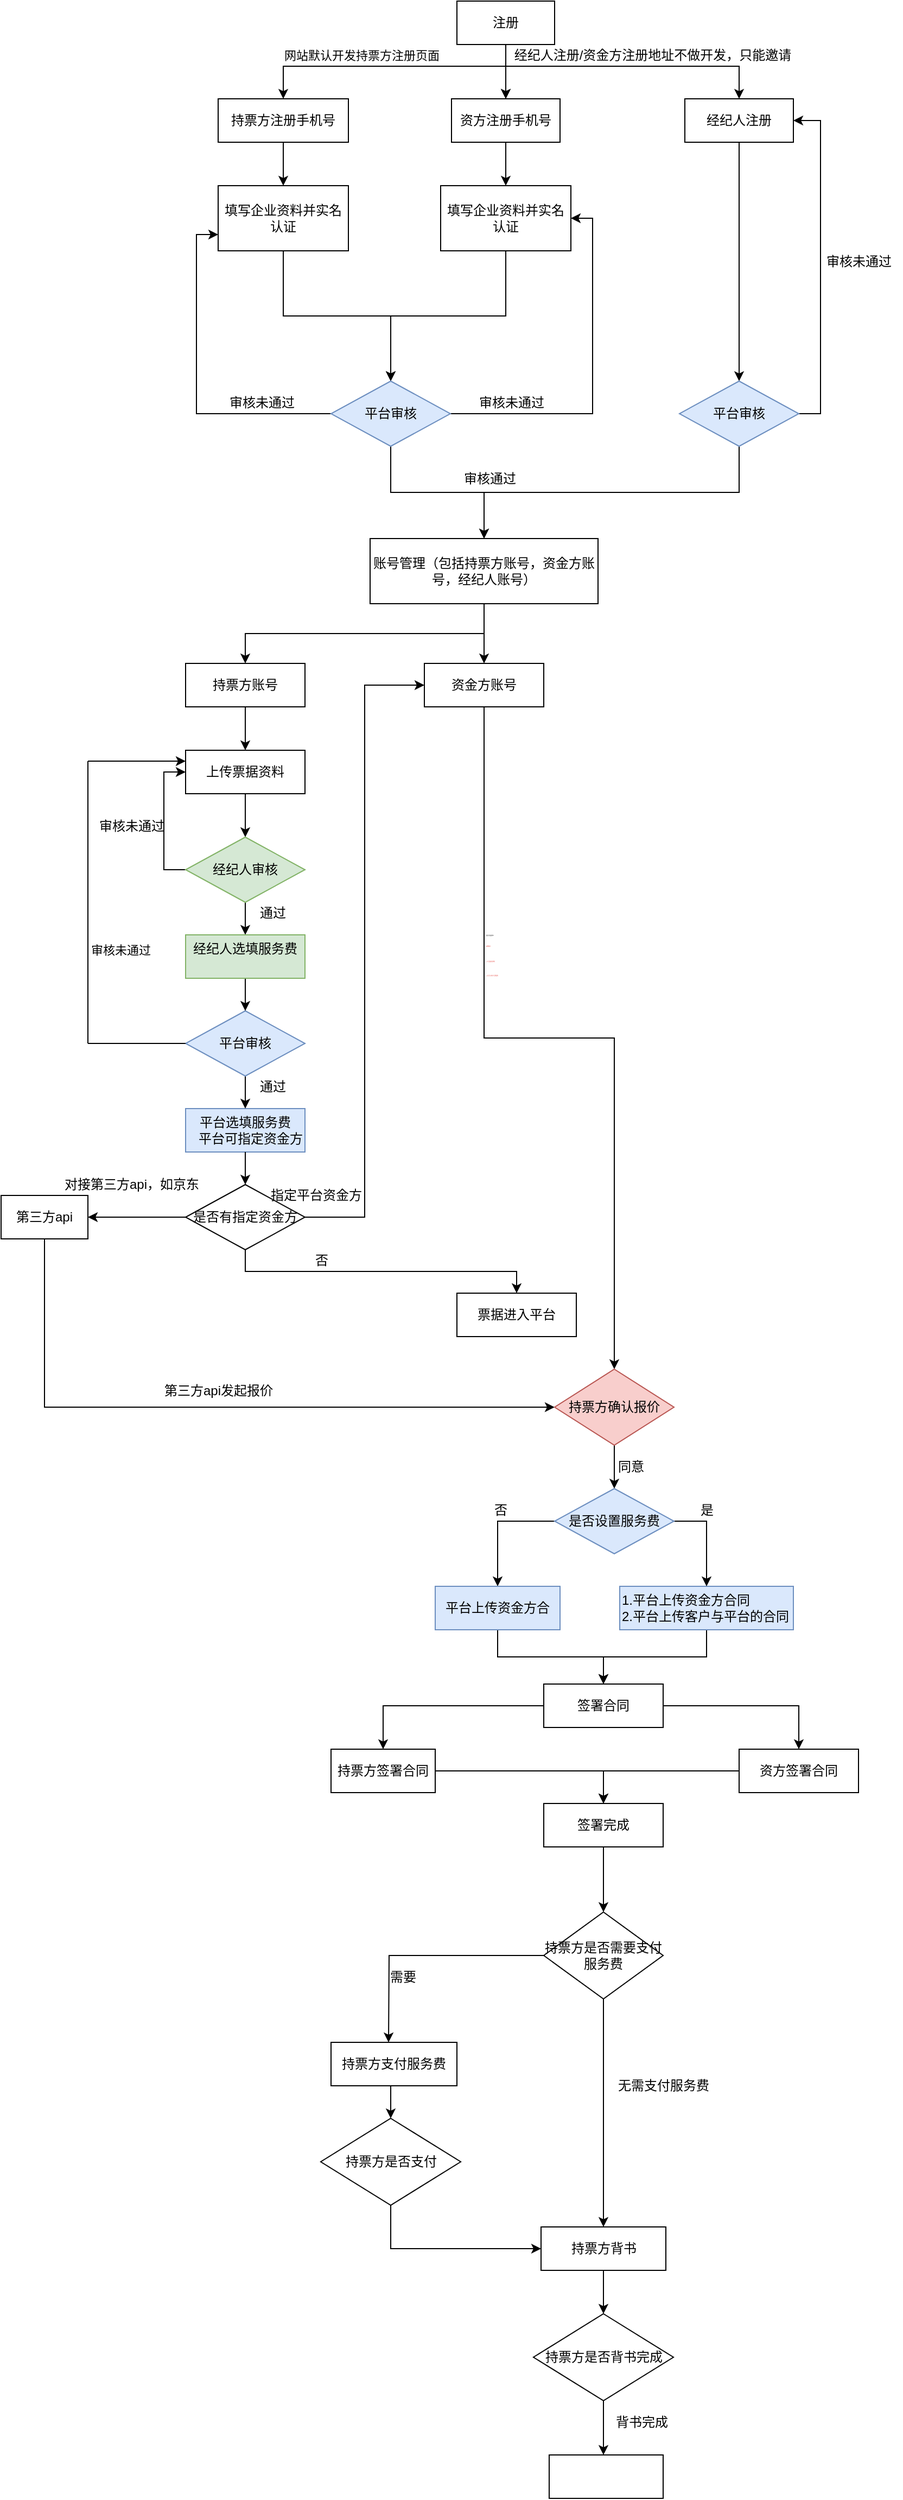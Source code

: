 <mxfile version="14.5.0" type="github">
  <diagram id="9x2aGzBmHjnYjteMlRQv" name="Page-1">
    <mxGraphModel dx="1422" dy="794" grid="1" gridSize="10" guides="1" tooltips="1" connect="1" arrows="1" fold="1" page="1" pageScale="1" pageWidth="827" pageHeight="1169" math="0" shadow="0">
      <root>
        <mxCell id="0" />
        <mxCell id="1" parent="0" />
        <mxCell id="XLqgSo40GXuVMP59MUg4-7" style="edgeStyle=orthogonalEdgeStyle;rounded=0;orthogonalLoop=1;jettySize=auto;html=1;exitX=0.5;exitY=1;exitDx=0;exitDy=0;entryX=0.5;entryY=0;entryDx=0;entryDy=0;" edge="1" parent="1" source="XLqgSo40GXuVMP59MUg4-1" target="XLqgSo40GXuVMP59MUg4-2">
          <mxGeometry relative="1" as="geometry">
            <Array as="points">
              <mxPoint x="465" y="90" />
              <mxPoint x="260" y="90" />
            </Array>
          </mxGeometry>
        </mxCell>
        <mxCell id="XLqgSo40GXuVMP59MUg4-33" value="网站默认开发持票方注册页面" style="edgeLabel;html=1;align=center;verticalAlign=middle;resizable=0;points=[];" vertex="1" connectable="0" parent="XLqgSo40GXuVMP59MUg4-7">
          <mxGeometry x="0.2" y="-1" relative="1" as="geometry">
            <mxPoint y="-9" as="offset" />
          </mxGeometry>
        </mxCell>
        <mxCell id="XLqgSo40GXuVMP59MUg4-8" style="edgeStyle=orthogonalEdgeStyle;rounded=0;orthogonalLoop=1;jettySize=auto;html=1;exitX=0.5;exitY=1;exitDx=0;exitDy=0;entryX=0.5;entryY=0;entryDx=0;entryDy=0;" edge="1" parent="1" source="XLqgSo40GXuVMP59MUg4-1" target="XLqgSo40GXuVMP59MUg4-3">
          <mxGeometry relative="1" as="geometry" />
        </mxCell>
        <mxCell id="XLqgSo40GXuVMP59MUg4-9" value="" style="edgeStyle=orthogonalEdgeStyle;rounded=0;orthogonalLoop=1;jettySize=auto;html=1;" edge="1" parent="1" source="XLqgSo40GXuVMP59MUg4-1" target="XLqgSo40GXuVMP59MUg4-3">
          <mxGeometry relative="1" as="geometry" />
        </mxCell>
        <mxCell id="XLqgSo40GXuVMP59MUg4-11" style="edgeStyle=orthogonalEdgeStyle;rounded=0;orthogonalLoop=1;jettySize=auto;html=1;exitX=0.5;exitY=1;exitDx=0;exitDy=0;entryX=0.5;entryY=0;entryDx=0;entryDy=0;" edge="1" parent="1" source="XLqgSo40GXuVMP59MUg4-1" target="XLqgSo40GXuVMP59MUg4-4">
          <mxGeometry relative="1" as="geometry">
            <Array as="points">
              <mxPoint x="465" y="90" />
              <mxPoint x="680" y="90" />
            </Array>
          </mxGeometry>
        </mxCell>
        <mxCell id="XLqgSo40GXuVMP59MUg4-1" value="注册" style="rounded=0;whiteSpace=wrap;html=1;" vertex="1" parent="1">
          <mxGeometry x="420" y="30" width="90" height="40" as="geometry" />
        </mxCell>
        <mxCell id="XLqgSo40GXuVMP59MUg4-28" style="edgeStyle=orthogonalEdgeStyle;rounded=0;orthogonalLoop=1;jettySize=auto;html=1;exitX=0.5;exitY=1;exitDx=0;exitDy=0;entryX=0.5;entryY=0;entryDx=0;entryDy=0;" edge="1" parent="1" source="XLqgSo40GXuVMP59MUg4-2" target="XLqgSo40GXuVMP59MUg4-5">
          <mxGeometry relative="1" as="geometry" />
        </mxCell>
        <mxCell id="XLqgSo40GXuVMP59MUg4-2" value="持票方注册手机号" style="rounded=0;whiteSpace=wrap;html=1;" vertex="1" parent="1">
          <mxGeometry x="200" y="120" width="120" height="40" as="geometry" />
        </mxCell>
        <mxCell id="XLqgSo40GXuVMP59MUg4-30" style="edgeStyle=orthogonalEdgeStyle;rounded=0;orthogonalLoop=1;jettySize=auto;html=1;exitX=0.5;exitY=1;exitDx=0;exitDy=0;entryX=0.5;entryY=0;entryDx=0;entryDy=0;" edge="1" parent="1" source="XLqgSo40GXuVMP59MUg4-3" target="XLqgSo40GXuVMP59MUg4-6">
          <mxGeometry relative="1" as="geometry" />
        </mxCell>
        <mxCell id="XLqgSo40GXuVMP59MUg4-3" value="资方注册手机号" style="rounded=0;whiteSpace=wrap;html=1;" vertex="1" parent="1">
          <mxGeometry x="415" y="120" width="100" height="40" as="geometry" />
        </mxCell>
        <mxCell id="XLqgSo40GXuVMP59MUg4-37" style="edgeStyle=orthogonalEdgeStyle;rounded=0;orthogonalLoop=1;jettySize=auto;html=1;exitX=0.5;exitY=1;exitDx=0;exitDy=0;entryX=0.5;entryY=0;entryDx=0;entryDy=0;" edge="1" parent="1" source="XLqgSo40GXuVMP59MUg4-4" target="XLqgSo40GXuVMP59MUg4-36">
          <mxGeometry relative="1" as="geometry">
            <mxPoint x="680" y="370" as="targetPoint" />
          </mxGeometry>
        </mxCell>
        <mxCell id="XLqgSo40GXuVMP59MUg4-4" value="经纪人注册" style="rounded=0;whiteSpace=wrap;html=1;" vertex="1" parent="1">
          <mxGeometry x="630" y="120" width="100" height="40" as="geometry" />
        </mxCell>
        <mxCell id="XLqgSo40GXuVMP59MUg4-19" style="edgeStyle=orthogonalEdgeStyle;rounded=0;orthogonalLoop=1;jettySize=auto;html=1;entryX=0.5;entryY=0;entryDx=0;entryDy=0;" edge="1" parent="1" source="XLqgSo40GXuVMP59MUg4-5" target="XLqgSo40GXuVMP59MUg4-18">
          <mxGeometry relative="1" as="geometry" />
        </mxCell>
        <mxCell id="XLqgSo40GXuVMP59MUg4-5" value="填写企业资料并实名认证" style="rounded=0;whiteSpace=wrap;html=1;" vertex="1" parent="1">
          <mxGeometry x="200" y="200" width="120" height="60" as="geometry" />
        </mxCell>
        <mxCell id="XLqgSo40GXuVMP59MUg4-21" style="edgeStyle=orthogonalEdgeStyle;rounded=0;orthogonalLoop=1;jettySize=auto;html=1;exitX=0.5;exitY=1;exitDx=0;exitDy=0;entryX=0.5;entryY=0;entryDx=0;entryDy=0;" edge="1" parent="1" source="XLqgSo40GXuVMP59MUg4-6" target="XLqgSo40GXuVMP59MUg4-18">
          <mxGeometry relative="1" as="geometry" />
        </mxCell>
        <mxCell id="XLqgSo40GXuVMP59MUg4-6" value="填写企业资料并实名认证" style="rounded=0;whiteSpace=wrap;html=1;" vertex="1" parent="1">
          <mxGeometry x="405" y="200" width="120" height="60" as="geometry" />
        </mxCell>
        <mxCell id="XLqgSo40GXuVMP59MUg4-24" style="edgeStyle=orthogonalEdgeStyle;rounded=0;orthogonalLoop=1;jettySize=auto;html=1;exitX=0;exitY=0.5;exitDx=0;exitDy=0;entryX=0;entryY=0.75;entryDx=0;entryDy=0;" edge="1" parent="1" source="XLqgSo40GXuVMP59MUg4-18" target="XLqgSo40GXuVMP59MUg4-5">
          <mxGeometry relative="1" as="geometry" />
        </mxCell>
        <mxCell id="XLqgSo40GXuVMP59MUg4-25" style="edgeStyle=orthogonalEdgeStyle;rounded=0;orthogonalLoop=1;jettySize=auto;html=1;exitX=1;exitY=0.5;exitDx=0;exitDy=0;entryX=1;entryY=0.5;entryDx=0;entryDy=0;" edge="1" parent="1" source="XLqgSo40GXuVMP59MUg4-18" target="XLqgSo40GXuVMP59MUg4-6">
          <mxGeometry relative="1" as="geometry" />
        </mxCell>
        <mxCell id="XLqgSo40GXuVMP59MUg4-46" style="edgeStyle=orthogonalEdgeStyle;rounded=0;orthogonalLoop=1;jettySize=auto;html=1;exitX=0.5;exitY=1;exitDx=0;exitDy=0;entryX=0.5;entryY=0;entryDx=0;entryDy=0;" edge="1" parent="1" source="XLqgSo40GXuVMP59MUg4-18" target="XLqgSo40GXuVMP59MUg4-35">
          <mxGeometry relative="1" as="geometry" />
        </mxCell>
        <mxCell id="XLqgSo40GXuVMP59MUg4-18" value="平台审核" style="rhombus;whiteSpace=wrap;html=1;fillColor=#dae8fc;strokeColor=#6c8ebf;" vertex="1" parent="1">
          <mxGeometry x="304" y="380" width="110" height="60" as="geometry" />
        </mxCell>
        <mxCell id="XLqgSo40GXuVMP59MUg4-26" value="审核未通过" style="text;html=1;align=center;verticalAlign=middle;resizable=0;points=[];autosize=1;" vertex="1" parent="1">
          <mxGeometry x="200" y="390" width="80" height="20" as="geometry" />
        </mxCell>
        <mxCell id="XLqgSo40GXuVMP59MUg4-27" value="审核未通过" style="text;html=1;align=center;verticalAlign=middle;resizable=0;points=[];autosize=1;" vertex="1" parent="1">
          <mxGeometry x="430" y="390" width="80" height="20" as="geometry" />
        </mxCell>
        <mxCell id="XLqgSo40GXuVMP59MUg4-32" value="审核通过" style="text;html=1;align=center;verticalAlign=middle;resizable=0;points=[];autosize=1;" vertex="1" parent="1">
          <mxGeometry x="420" y="460" width="60" height="20" as="geometry" />
        </mxCell>
        <mxCell id="XLqgSo40GXuVMP59MUg4-34" value="经纪人注册/资金方注册地址不做开发，只能邀请" style="text;html=1;align=center;verticalAlign=middle;resizable=0;points=[];autosize=1;" vertex="1" parent="1">
          <mxGeometry x="465" y="70" width="270" height="20" as="geometry" />
        </mxCell>
        <mxCell id="XLqgSo40GXuVMP59MUg4-54" style="edgeStyle=orthogonalEdgeStyle;rounded=0;orthogonalLoop=1;jettySize=auto;html=1;exitX=0.5;exitY=1;exitDx=0;exitDy=0;entryX=0.5;entryY=0;entryDx=0;entryDy=0;" edge="1" parent="1" source="XLqgSo40GXuVMP59MUg4-35" target="XLqgSo40GXuVMP59MUg4-47">
          <mxGeometry relative="1" as="geometry" />
        </mxCell>
        <mxCell id="XLqgSo40GXuVMP59MUg4-55" style="edgeStyle=orthogonalEdgeStyle;rounded=0;orthogonalLoop=1;jettySize=auto;html=1;exitX=0.5;exitY=1;exitDx=0;exitDy=0;entryX=0.5;entryY=0;entryDx=0;entryDy=0;" edge="1" parent="1" source="XLqgSo40GXuVMP59MUg4-35" target="XLqgSo40GXuVMP59MUg4-51">
          <mxGeometry relative="1" as="geometry" />
        </mxCell>
        <mxCell id="XLqgSo40GXuVMP59MUg4-35" value="账号管理（包括持票方账号，资金方账号，经纪人账号）" style="rounded=0;whiteSpace=wrap;html=1;" vertex="1" parent="1">
          <mxGeometry x="340" y="525" width="210" height="60" as="geometry" />
        </mxCell>
        <mxCell id="XLqgSo40GXuVMP59MUg4-38" style="edgeStyle=orthogonalEdgeStyle;rounded=0;orthogonalLoop=1;jettySize=auto;html=1;exitX=1;exitY=0.5;exitDx=0;exitDy=0;entryX=1;entryY=0.5;entryDx=0;entryDy=0;" edge="1" parent="1" source="XLqgSo40GXuVMP59MUg4-36" target="XLqgSo40GXuVMP59MUg4-4">
          <mxGeometry relative="1" as="geometry" />
        </mxCell>
        <mxCell id="XLqgSo40GXuVMP59MUg4-44" style="edgeStyle=orthogonalEdgeStyle;rounded=0;orthogonalLoop=1;jettySize=auto;html=1;exitX=0.5;exitY=1;exitDx=0;exitDy=0;entryX=0.5;entryY=0;entryDx=0;entryDy=0;" edge="1" parent="1" source="XLqgSo40GXuVMP59MUg4-36" target="XLqgSo40GXuVMP59MUg4-35">
          <mxGeometry relative="1" as="geometry" />
        </mxCell>
        <mxCell id="XLqgSo40GXuVMP59MUg4-36" value="平台审核" style="rhombus;whiteSpace=wrap;html=1;fillColor=#dae8fc;strokeColor=#6c8ebf;" vertex="1" parent="1">
          <mxGeometry x="625" y="380" width="110" height="60" as="geometry" />
        </mxCell>
        <mxCell id="XLqgSo40GXuVMP59MUg4-39" value="审核未通过" style="text;html=1;align=center;verticalAlign=middle;resizable=0;points=[];autosize=1;" vertex="1" parent="1">
          <mxGeometry x="750" y="260" width="80" height="20" as="geometry" />
        </mxCell>
        <mxCell id="XLqgSo40GXuVMP59MUg4-56" style="edgeStyle=orthogonalEdgeStyle;rounded=0;orthogonalLoop=1;jettySize=auto;html=1;exitX=0.5;exitY=1;exitDx=0;exitDy=0;entryX=0.5;entryY=0;entryDx=0;entryDy=0;" edge="1" parent="1" source="XLqgSo40GXuVMP59MUg4-47" target="XLqgSo40GXuVMP59MUg4-53">
          <mxGeometry relative="1" as="geometry" />
        </mxCell>
        <mxCell id="XLqgSo40GXuVMP59MUg4-47" value="持票方账号" style="rounded=0;whiteSpace=wrap;html=1;" vertex="1" parent="1">
          <mxGeometry x="170" y="640" width="110" height="40" as="geometry" />
        </mxCell>
        <mxCell id="XLqgSo40GXuVMP59MUg4-105" style="edgeStyle=orthogonalEdgeStyle;rounded=0;orthogonalLoop=1;jettySize=auto;html=1;exitX=0.5;exitY=1;exitDx=0;exitDy=0;entryX=0.5;entryY=0;entryDx=0;entryDy=0;" edge="1" parent="1" source="XLqgSo40GXuVMP59MUg4-51" target="XLqgSo40GXuVMP59MUg4-102">
          <mxGeometry relative="1" as="geometry" />
        </mxCell>
        <mxCell id="XLqgSo40GXuVMP59MUg4-106" value="&lt;div style=&quot;font-size: 1px&quot;&gt;&lt;font style=&quot;font-size: 1px&quot;&gt;资金方发起报价&lt;/font&gt;&lt;/div&gt;&lt;b style=&quot;font-size: 1px&quot;&gt;&lt;font style=&quot;font-size: 1px&quot; color=&quot;#ea6b66&quot;&gt;两种情况：&lt;br style=&quot;font-size: 1px&quot;&gt;1.平台指定给他的&lt;br style=&quot;font-size: 1px&quot;&gt;2.自己主动在平台筛选的&lt;/font&gt;&lt;/b&gt;" style="edgeLabel;html=1;align=left;verticalAlign=middle;resizable=0;points=[];" vertex="1" connectable="0" parent="XLqgSo40GXuVMP59MUg4-105">
          <mxGeometry x="-0.386" y="4" relative="1" as="geometry">
            <mxPoint x="-4" y="6" as="offset" />
          </mxGeometry>
        </mxCell>
        <mxCell id="XLqgSo40GXuVMP59MUg4-51" value="资金方账号" style="rounded=0;whiteSpace=wrap;html=1;" vertex="1" parent="1">
          <mxGeometry x="390" y="640" width="110" height="40" as="geometry" />
        </mxCell>
        <mxCell id="XLqgSo40GXuVMP59MUg4-58" style="edgeStyle=orthogonalEdgeStyle;rounded=0;orthogonalLoop=1;jettySize=auto;html=1;exitX=0.5;exitY=1;exitDx=0;exitDy=0;entryX=0.5;entryY=0;entryDx=0;entryDy=0;" edge="1" parent="1" source="XLqgSo40GXuVMP59MUg4-53" target="XLqgSo40GXuVMP59MUg4-57">
          <mxGeometry relative="1" as="geometry" />
        </mxCell>
        <mxCell id="XLqgSo40GXuVMP59MUg4-53" value="上传票据资料" style="rounded=0;whiteSpace=wrap;html=1;" vertex="1" parent="1">
          <mxGeometry x="170" y="720" width="110" height="40" as="geometry" />
        </mxCell>
        <mxCell id="XLqgSo40GXuVMP59MUg4-59" style="edgeStyle=orthogonalEdgeStyle;rounded=0;orthogonalLoop=1;jettySize=auto;html=1;exitX=0;exitY=0.5;exitDx=0;exitDy=0;entryX=0;entryY=0.5;entryDx=0;entryDy=0;" edge="1" parent="1" source="XLqgSo40GXuVMP59MUg4-57" target="XLqgSo40GXuVMP59MUg4-53">
          <mxGeometry relative="1" as="geometry" />
        </mxCell>
        <mxCell id="XLqgSo40GXuVMP59MUg4-68" style="edgeStyle=orthogonalEdgeStyle;rounded=0;orthogonalLoop=1;jettySize=auto;html=1;exitX=0.5;exitY=1;exitDx=0;exitDy=0;" edge="1" parent="1" source="XLqgSo40GXuVMP59MUg4-57">
          <mxGeometry relative="1" as="geometry">
            <mxPoint x="225" y="890" as="targetPoint" />
          </mxGeometry>
        </mxCell>
        <mxCell id="XLqgSo40GXuVMP59MUg4-57" value="经纪人审核" style="rhombus;whiteSpace=wrap;html=1;fillColor=#d5e8d4;strokeColor=#82b366;" vertex="1" parent="1">
          <mxGeometry x="170" y="800" width="110" height="60" as="geometry" />
        </mxCell>
        <mxCell id="XLqgSo40GXuVMP59MUg4-60" value="审核未通过" style="text;html=1;align=center;verticalAlign=middle;resizable=0;points=[];autosize=1;" vertex="1" parent="1">
          <mxGeometry x="80" y="780" width="80" height="20" as="geometry" />
        </mxCell>
        <mxCell id="XLqgSo40GXuVMP59MUg4-61" value="平台选填服务费&lt;br&gt;&amp;nbsp; &amp;nbsp;平台可指定资金方" style="rounded=0;whiteSpace=wrap;html=1;fillColor=#dae8fc;strokeColor=#6c8ebf;" vertex="1" parent="1">
          <mxGeometry x="170" y="1050" width="110" height="40" as="geometry" />
        </mxCell>
        <mxCell id="XLqgSo40GXuVMP59MUg4-63" value="通过" style="text;html=1;align=center;verticalAlign=middle;resizable=0;points=[];autosize=1;" vertex="1" parent="1">
          <mxGeometry x="230" y="860" width="40" height="20" as="geometry" />
        </mxCell>
        <mxCell id="XLqgSo40GXuVMP59MUg4-64" value="票据进入平台" style="rounded=0;whiteSpace=wrap;html=1;" vertex="1" parent="1">
          <mxGeometry x="420" y="1220" width="110" height="40" as="geometry" />
        </mxCell>
        <mxCell id="XLqgSo40GXuVMP59MUg4-69" style="edgeStyle=orthogonalEdgeStyle;rounded=0;orthogonalLoop=1;jettySize=auto;html=1;exitX=0.5;exitY=1;exitDx=0;exitDy=0;entryX=0.5;entryY=0;entryDx=0;entryDy=0;" edge="1" parent="1" source="XLqgSo40GXuVMP59MUg4-66" target="XLqgSo40GXuVMP59MUg4-61">
          <mxGeometry relative="1" as="geometry" />
        </mxCell>
        <mxCell id="XLqgSo40GXuVMP59MUg4-66" value="平台审核" style="rhombus;whiteSpace=wrap;html=1;fillColor=#dae8fc;strokeColor=#6c8ebf;" vertex="1" parent="1">
          <mxGeometry x="170" y="960" width="110" height="60" as="geometry" />
        </mxCell>
        <mxCell id="XLqgSo40GXuVMP59MUg4-70" value="通过" style="text;html=1;align=center;verticalAlign=middle;resizable=0;points=[];autosize=1;" vertex="1" parent="1">
          <mxGeometry x="230" y="1020" width="40" height="20" as="geometry" />
        </mxCell>
        <mxCell id="XLqgSo40GXuVMP59MUg4-74" value="" style="endArrow=none;html=1;" edge="1" parent="1">
          <mxGeometry width="50" height="50" relative="1" as="geometry">
            <mxPoint x="80" y="990" as="sourcePoint" />
            <mxPoint x="170" y="990" as="targetPoint" />
          </mxGeometry>
        </mxCell>
        <mxCell id="XLqgSo40GXuVMP59MUg4-75" value="" style="endArrow=none;html=1;" edge="1" parent="1">
          <mxGeometry width="50" height="50" relative="1" as="geometry">
            <mxPoint x="80" y="990" as="sourcePoint" />
            <mxPoint x="80" y="730" as="targetPoint" />
          </mxGeometry>
        </mxCell>
        <mxCell id="XLqgSo40GXuVMP59MUg4-77" value="审核未通过" style="edgeLabel;html=1;align=center;verticalAlign=middle;resizable=0;points=[];" vertex="1" connectable="0" parent="XLqgSo40GXuVMP59MUg4-75">
          <mxGeometry x="-0.344" y="-2" relative="1" as="geometry">
            <mxPoint x="28" y="-1" as="offset" />
          </mxGeometry>
        </mxCell>
        <mxCell id="XLqgSo40GXuVMP59MUg4-76" value="" style="endArrow=classic;html=1;entryX=0;entryY=0.25;entryDx=0;entryDy=0;" edge="1" parent="1" target="XLqgSo40GXuVMP59MUg4-53">
          <mxGeometry width="50" height="50" relative="1" as="geometry">
            <mxPoint x="80" y="730" as="sourcePoint" />
            <mxPoint x="130" y="690" as="targetPoint" />
          </mxGeometry>
        </mxCell>
        <mxCell id="XLqgSo40GXuVMP59MUg4-80" style="edgeStyle=orthogonalEdgeStyle;rounded=0;orthogonalLoop=1;jettySize=auto;html=1;exitX=0.5;exitY=1;exitDx=0;exitDy=0;entryX=0.5;entryY=0;entryDx=0;entryDy=0;" edge="1" parent="1" source="XLqgSo40GXuVMP59MUg4-78" target="XLqgSo40GXuVMP59MUg4-66">
          <mxGeometry relative="1" as="geometry" />
        </mxCell>
        <mxCell id="XLqgSo40GXuVMP59MUg4-78" value="经纪人选填服务费&lt;br&gt;&amp;nbsp; &amp;nbsp;" style="rounded=0;whiteSpace=wrap;html=1;fillColor=#d5e8d4;strokeColor=#82b366;" vertex="1" parent="1">
          <mxGeometry x="170" y="890" width="110" height="40" as="geometry" />
        </mxCell>
        <mxCell id="XLqgSo40GXuVMP59MUg4-88" style="edgeStyle=orthogonalEdgeStyle;rounded=0;orthogonalLoop=1;jettySize=auto;html=1;exitX=0.5;exitY=1;exitDx=0;exitDy=0;entryX=0.5;entryY=0;entryDx=0;entryDy=0;" edge="1" parent="1" source="XLqgSo40GXuVMP59MUg4-85" target="XLqgSo40GXuVMP59MUg4-64">
          <mxGeometry relative="1" as="geometry" />
        </mxCell>
        <mxCell id="XLqgSo40GXuVMP59MUg4-89" style="edgeStyle=orthogonalEdgeStyle;rounded=0;orthogonalLoop=1;jettySize=auto;html=1;exitX=1;exitY=0.5;exitDx=0;exitDy=0;entryX=0;entryY=0.5;entryDx=0;entryDy=0;" edge="1" parent="1" source="XLqgSo40GXuVMP59MUg4-85" target="XLqgSo40GXuVMP59MUg4-51">
          <mxGeometry relative="1" as="geometry" />
        </mxCell>
        <mxCell id="XLqgSo40GXuVMP59MUg4-96" style="edgeStyle=orthogonalEdgeStyle;rounded=0;orthogonalLoop=1;jettySize=auto;html=1;exitX=0;exitY=0.5;exitDx=0;exitDy=0;" edge="1" parent="1" source="XLqgSo40GXuVMP59MUg4-85">
          <mxGeometry relative="1" as="geometry">
            <mxPoint x="80" y="1150" as="targetPoint" />
          </mxGeometry>
        </mxCell>
        <mxCell id="XLqgSo40GXuVMP59MUg4-85" value="是否有指定资金方" style="rhombus;whiteSpace=wrap;html=1;" vertex="1" parent="1">
          <mxGeometry x="170" y="1120" width="110" height="60" as="geometry" />
        </mxCell>
        <mxCell id="XLqgSo40GXuVMP59MUg4-86" style="edgeStyle=orthogonalEdgeStyle;rounded=0;orthogonalLoop=1;jettySize=auto;html=1;exitX=0.5;exitY=1;exitDx=0;exitDy=0;entryX=0.5;entryY=0;entryDx=0;entryDy=0;" edge="1" parent="1" source="XLqgSo40GXuVMP59MUg4-61" target="XLqgSo40GXuVMP59MUg4-85">
          <mxGeometry relative="1" as="geometry">
            <mxPoint x="225" y="1090" as="sourcePoint" />
            <mxPoint x="215" y="1320" as="targetPoint" />
          </mxGeometry>
        </mxCell>
        <mxCell id="XLqgSo40GXuVMP59MUg4-90" value="指定平台资金方" style="text;html=1;align=center;verticalAlign=middle;resizable=0;points=[];autosize=1;" vertex="1" parent="1">
          <mxGeometry x="240" y="1120" width="100" height="20" as="geometry" />
        </mxCell>
        <mxCell id="XLqgSo40GXuVMP59MUg4-91" value="否" style="text;html=1;align=center;verticalAlign=middle;resizable=0;points=[];autosize=1;" vertex="1" parent="1">
          <mxGeometry x="280" y="1180" width="30" height="20" as="geometry" />
        </mxCell>
        <mxCell id="XLqgSo40GXuVMP59MUg4-97" value="对接第三方api，如京东" style="text;html=1;align=center;verticalAlign=middle;resizable=0;points=[];autosize=1;" vertex="1" parent="1">
          <mxGeometry x="50" y="1110" width="140" height="20" as="geometry" />
        </mxCell>
        <mxCell id="XLqgSo40GXuVMP59MUg4-103" style="edgeStyle=orthogonalEdgeStyle;rounded=0;orthogonalLoop=1;jettySize=auto;html=1;exitX=0.5;exitY=1;exitDx=0;exitDy=0;entryX=0;entryY=0.5;entryDx=0;entryDy=0;" edge="1" parent="1" source="XLqgSo40GXuVMP59MUg4-98" target="XLqgSo40GXuVMP59MUg4-102">
          <mxGeometry relative="1" as="geometry">
            <Array as="points">
              <mxPoint x="40" y="1325" />
            </Array>
          </mxGeometry>
        </mxCell>
        <mxCell id="XLqgSo40GXuVMP59MUg4-98" value="第三方api" style="rounded=0;whiteSpace=wrap;html=1;" vertex="1" parent="1">
          <mxGeometry y="1130" width="80" height="40" as="geometry" />
        </mxCell>
        <mxCell id="XLqgSo40GXuVMP59MUg4-108" style="edgeStyle=orthogonalEdgeStyle;rounded=0;orthogonalLoop=1;jettySize=auto;html=1;exitX=0.5;exitY=1;exitDx=0;exitDy=0;" edge="1" parent="1" source="XLqgSo40GXuVMP59MUg4-102">
          <mxGeometry relative="1" as="geometry">
            <mxPoint x="565" y="1400" as="targetPoint" />
          </mxGeometry>
        </mxCell>
        <mxCell id="XLqgSo40GXuVMP59MUg4-102" value="持票方确认报价" style="rhombus;whiteSpace=wrap;html=1;fillColor=#f8cecc;strokeColor=#b85450;" vertex="1" parent="1">
          <mxGeometry x="510" y="1290" width="110" height="70" as="geometry" />
        </mxCell>
        <mxCell id="XLqgSo40GXuVMP59MUg4-104" value="第三方api发起报价" style="text;html=1;align=center;verticalAlign=middle;resizable=0;points=[];autosize=1;" vertex="1" parent="1">
          <mxGeometry x="140" y="1300" width="120" height="20" as="geometry" />
        </mxCell>
        <mxCell id="XLqgSo40GXuVMP59MUg4-109" value="同意" style="text;html=1;align=center;verticalAlign=middle;resizable=0;points=[];autosize=1;" vertex="1" parent="1">
          <mxGeometry x="560" y="1370" width="40" height="20" as="geometry" />
        </mxCell>
        <mxCell id="XLqgSo40GXuVMP59MUg4-127" style="edgeStyle=orthogonalEdgeStyle;rounded=0;orthogonalLoop=1;jettySize=auto;html=1;exitX=0.5;exitY=1;exitDx=0;exitDy=0;entryX=0.5;entryY=0;entryDx=0;entryDy=0;" edge="1" parent="1" source="XLqgSo40GXuVMP59MUg4-111" target="XLqgSo40GXuVMP59MUg4-125">
          <mxGeometry relative="1" as="geometry" />
        </mxCell>
        <mxCell id="XLqgSo40GXuVMP59MUg4-111" value="1.平台上传资金方合同&lt;br&gt;2.平台上传客户与平台的合同" style="rounded=0;whiteSpace=wrap;html=1;fillColor=#dae8fc;strokeColor=#6c8ebf;align=left;" vertex="1" parent="1">
          <mxGeometry x="570" y="1490" width="160" height="40" as="geometry" />
        </mxCell>
        <mxCell id="XLqgSo40GXuVMP59MUg4-119" style="edgeStyle=orthogonalEdgeStyle;rounded=0;orthogonalLoop=1;jettySize=auto;html=1;exitX=1;exitY=0.5;exitDx=0;exitDy=0;" edge="1" parent="1" source="XLqgSo40GXuVMP59MUg4-112" target="XLqgSo40GXuVMP59MUg4-111">
          <mxGeometry relative="1" as="geometry" />
        </mxCell>
        <mxCell id="XLqgSo40GXuVMP59MUg4-120" style="edgeStyle=orthogonalEdgeStyle;rounded=0;orthogonalLoop=1;jettySize=auto;html=1;exitX=0;exitY=0.5;exitDx=0;exitDy=0;entryX=0.5;entryY=0;entryDx=0;entryDy=0;" edge="1" parent="1" source="XLqgSo40GXuVMP59MUg4-112" target="XLqgSo40GXuVMP59MUg4-117">
          <mxGeometry relative="1" as="geometry">
            <mxPoint x="450" y="1480" as="targetPoint" />
          </mxGeometry>
        </mxCell>
        <mxCell id="XLqgSo40GXuVMP59MUg4-112" value="是否设置服务费" style="rhombus;whiteSpace=wrap;html=1;fillColor=#dae8fc;strokeColor=#6c8ebf;" vertex="1" parent="1">
          <mxGeometry x="510" y="1400" width="110" height="60" as="geometry" />
        </mxCell>
        <mxCell id="XLqgSo40GXuVMP59MUg4-126" style="edgeStyle=orthogonalEdgeStyle;rounded=0;orthogonalLoop=1;jettySize=auto;html=1;exitX=0.5;exitY=1;exitDx=0;exitDy=0;entryX=0.5;entryY=0;entryDx=0;entryDy=0;" edge="1" parent="1" source="XLqgSo40GXuVMP59MUg4-117" target="XLqgSo40GXuVMP59MUg4-125">
          <mxGeometry relative="1" as="geometry" />
        </mxCell>
        <mxCell id="XLqgSo40GXuVMP59MUg4-117" value="平台上传资金方合" style="rounded=0;whiteSpace=wrap;html=1;fillColor=#dae8fc;strokeColor=#6c8ebf;" vertex="1" parent="1">
          <mxGeometry x="400" y="1490" width="115" height="40" as="geometry" />
        </mxCell>
        <mxCell id="XLqgSo40GXuVMP59MUg4-123" value="否" style="text;html=1;align=center;verticalAlign=middle;resizable=0;points=[];autosize=1;" vertex="1" parent="1">
          <mxGeometry x="445" y="1410" width="30" height="20" as="geometry" />
        </mxCell>
        <mxCell id="XLqgSo40GXuVMP59MUg4-124" value="是" style="text;html=1;align=center;verticalAlign=middle;resizable=0;points=[];autosize=1;" vertex="1" parent="1">
          <mxGeometry x="635" y="1410" width="30" height="20" as="geometry" />
        </mxCell>
        <mxCell id="XLqgSo40GXuVMP59MUg4-130" style="edgeStyle=orthogonalEdgeStyle;rounded=0;orthogonalLoop=1;jettySize=auto;html=1;exitX=0;exitY=0.5;exitDx=0;exitDy=0;entryX=0.5;entryY=0;entryDx=0;entryDy=0;" edge="1" parent="1" source="XLqgSo40GXuVMP59MUg4-125" target="XLqgSo40GXuVMP59MUg4-128">
          <mxGeometry relative="1" as="geometry" />
        </mxCell>
        <mxCell id="XLqgSo40GXuVMP59MUg4-131" style="edgeStyle=orthogonalEdgeStyle;rounded=0;orthogonalLoop=1;jettySize=auto;html=1;exitX=1;exitY=0.5;exitDx=0;exitDy=0;entryX=0.5;entryY=0;entryDx=0;entryDy=0;" edge="1" parent="1" source="XLqgSo40GXuVMP59MUg4-125" target="XLqgSo40GXuVMP59MUg4-129">
          <mxGeometry relative="1" as="geometry" />
        </mxCell>
        <mxCell id="XLqgSo40GXuVMP59MUg4-125" value="签署合同" style="rounded=0;whiteSpace=wrap;html=1;" vertex="1" parent="1">
          <mxGeometry x="500" y="1580" width="110" height="40" as="geometry" />
        </mxCell>
        <mxCell id="XLqgSo40GXuVMP59MUg4-136" style="edgeStyle=orthogonalEdgeStyle;rounded=0;orthogonalLoop=1;jettySize=auto;html=1;exitX=1;exitY=0.5;exitDx=0;exitDy=0;entryX=0.5;entryY=0;entryDx=0;entryDy=0;" edge="1" parent="1" source="XLqgSo40GXuVMP59MUg4-128" target="XLqgSo40GXuVMP59MUg4-132">
          <mxGeometry relative="1" as="geometry" />
        </mxCell>
        <mxCell id="XLqgSo40GXuVMP59MUg4-128" value="持票方签署合同" style="rounded=0;whiteSpace=wrap;html=1;" vertex="1" parent="1">
          <mxGeometry x="304" y="1640" width="96" height="40" as="geometry" />
        </mxCell>
        <mxCell id="XLqgSo40GXuVMP59MUg4-138" style="edgeStyle=orthogonalEdgeStyle;rounded=0;orthogonalLoop=1;jettySize=auto;html=1;exitX=0;exitY=0.5;exitDx=0;exitDy=0;entryX=0.5;entryY=0;entryDx=0;entryDy=0;" edge="1" parent="1" source="XLqgSo40GXuVMP59MUg4-129" target="XLqgSo40GXuVMP59MUg4-132">
          <mxGeometry relative="1" as="geometry" />
        </mxCell>
        <mxCell id="XLqgSo40GXuVMP59MUg4-129" value="资方签署合同" style="rounded=0;whiteSpace=wrap;html=1;" vertex="1" parent="1">
          <mxGeometry x="680" y="1640" width="110" height="40" as="geometry" />
        </mxCell>
        <mxCell id="XLqgSo40GXuVMP59MUg4-141" style="edgeStyle=orthogonalEdgeStyle;rounded=0;orthogonalLoop=1;jettySize=auto;html=1;exitX=0.5;exitY=1;exitDx=0;exitDy=0;entryX=0.5;entryY=0;entryDx=0;entryDy=0;" edge="1" parent="1" source="XLqgSo40GXuVMP59MUg4-132" target="XLqgSo40GXuVMP59MUg4-140">
          <mxGeometry relative="1" as="geometry" />
        </mxCell>
        <mxCell id="XLqgSo40GXuVMP59MUg4-132" value="签署完成" style="rounded=0;whiteSpace=wrap;html=1;" vertex="1" parent="1">
          <mxGeometry x="500" y="1690" width="110" height="40" as="geometry" />
        </mxCell>
        <mxCell id="XLqgSo40GXuVMP59MUg4-144" style="edgeStyle=orthogonalEdgeStyle;rounded=0;orthogonalLoop=1;jettySize=auto;html=1;exitX=0;exitY=0.5;exitDx=0;exitDy=0;entryX=0.5;entryY=0;entryDx=0;entryDy=0;" edge="1" parent="1" source="XLqgSo40GXuVMP59MUg4-140">
          <mxGeometry relative="1" as="geometry">
            <mxPoint x="357" y="1910" as="targetPoint" />
          </mxGeometry>
        </mxCell>
        <mxCell id="XLqgSo40GXuVMP59MUg4-152" style="edgeStyle=orthogonalEdgeStyle;rounded=0;orthogonalLoop=1;jettySize=auto;html=1;exitX=0.5;exitY=1;exitDx=0;exitDy=0;" edge="1" parent="1" source="XLqgSo40GXuVMP59MUg4-140" target="XLqgSo40GXuVMP59MUg4-150">
          <mxGeometry relative="1" as="geometry" />
        </mxCell>
        <mxCell id="XLqgSo40GXuVMP59MUg4-140" value="持票方是否需要支付服务费" style="rhombus;whiteSpace=wrap;html=1;" vertex="1" parent="1">
          <mxGeometry x="500" y="1790" width="110" height="80" as="geometry" />
        </mxCell>
        <mxCell id="XLqgSo40GXuVMP59MUg4-145" value="需要" style="text;html=1;align=center;verticalAlign=middle;resizable=0;points=[];autosize=1;" vertex="1" parent="1">
          <mxGeometry x="350" y="1840" width="40" height="20" as="geometry" />
        </mxCell>
        <mxCell id="XLqgSo40GXuVMP59MUg4-149" style="edgeStyle=orthogonalEdgeStyle;rounded=0;orthogonalLoop=1;jettySize=auto;html=1;exitX=0.5;exitY=1;exitDx=0;exitDy=0;entryX=0.5;entryY=0;entryDx=0;entryDy=0;" edge="1" parent="1" source="XLqgSo40GXuVMP59MUg4-147" target="XLqgSo40GXuVMP59MUg4-148">
          <mxGeometry relative="1" as="geometry" />
        </mxCell>
        <mxCell id="XLqgSo40GXuVMP59MUg4-147" value="持票方支付服务费" style="rounded=0;whiteSpace=wrap;html=1;" vertex="1" parent="1">
          <mxGeometry x="304" y="1910" width="116" height="40" as="geometry" />
        </mxCell>
        <mxCell id="XLqgSo40GXuVMP59MUg4-154" style="edgeStyle=orthogonalEdgeStyle;rounded=0;orthogonalLoop=1;jettySize=auto;html=1;exitX=0.5;exitY=1;exitDx=0;exitDy=0;entryX=0;entryY=0.5;entryDx=0;entryDy=0;" edge="1" parent="1" source="XLqgSo40GXuVMP59MUg4-148" target="XLqgSo40GXuVMP59MUg4-150">
          <mxGeometry relative="1" as="geometry" />
        </mxCell>
        <mxCell id="XLqgSo40GXuVMP59MUg4-148" value="持票方是否支付" style="rhombus;whiteSpace=wrap;html=1;" vertex="1" parent="1">
          <mxGeometry x="294.5" y="1980" width="129" height="80" as="geometry" />
        </mxCell>
        <mxCell id="XLqgSo40GXuVMP59MUg4-158" style="edgeStyle=orthogonalEdgeStyle;rounded=0;orthogonalLoop=1;jettySize=auto;html=1;exitX=0.5;exitY=1;exitDx=0;exitDy=0;entryX=0.5;entryY=0;entryDx=0;entryDy=0;" edge="1" parent="1" source="XLqgSo40GXuVMP59MUg4-150" target="XLqgSo40GXuVMP59MUg4-157">
          <mxGeometry relative="1" as="geometry" />
        </mxCell>
        <mxCell id="XLqgSo40GXuVMP59MUg4-150" value="持票方背书" style="rounded=0;whiteSpace=wrap;html=1;" vertex="1" parent="1">
          <mxGeometry x="497.5" y="2080" width="115" height="40" as="geometry" />
        </mxCell>
        <mxCell id="XLqgSo40GXuVMP59MUg4-153" value="无需支付服务费" style="text;html=1;align=center;verticalAlign=middle;resizable=0;points=[];autosize=1;" vertex="1" parent="1">
          <mxGeometry x="560" y="1940" width="100" height="20" as="geometry" />
        </mxCell>
        <mxCell id="XLqgSo40GXuVMP59MUg4-159" style="edgeStyle=orthogonalEdgeStyle;rounded=0;orthogonalLoop=1;jettySize=auto;html=1;exitX=0.5;exitY=1;exitDx=0;exitDy=0;" edge="1" parent="1" source="XLqgSo40GXuVMP59MUg4-157">
          <mxGeometry relative="1" as="geometry">
            <mxPoint x="555" y="2290" as="targetPoint" />
          </mxGeometry>
        </mxCell>
        <mxCell id="XLqgSo40GXuVMP59MUg4-157" value="持票方是否背书完成" style="rhombus;whiteSpace=wrap;html=1;" vertex="1" parent="1">
          <mxGeometry x="490.5" y="2160" width="129" height="80" as="geometry" />
        </mxCell>
        <mxCell id="XLqgSo40GXuVMP59MUg4-160" value="背书完成" style="text;html=1;align=center;verticalAlign=middle;resizable=0;points=[];autosize=1;" vertex="1" parent="1">
          <mxGeometry x="559.5" y="2250" width="60" height="20" as="geometry" />
        </mxCell>
        <mxCell id="XLqgSo40GXuVMP59MUg4-161" value="" style="rounded=0;whiteSpace=wrap;html=1;" vertex="1" parent="1">
          <mxGeometry x="505" y="2290" width="105" height="40" as="geometry" />
        </mxCell>
      </root>
    </mxGraphModel>
  </diagram>
</mxfile>
